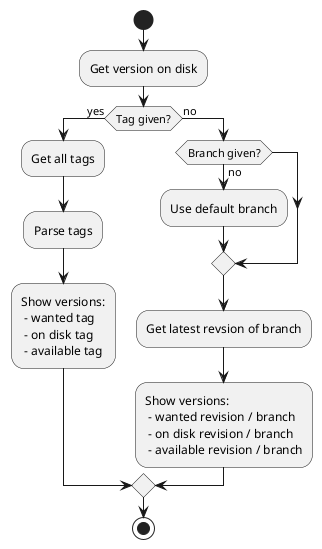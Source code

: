 @startuml
start

skinparam monochrome true
skinparam defaultFontName Frutiger

:Get version on disk;

if (Tag given?) then (yes)
  :Get all tags;
  :Parse tags;
  :Show versions:
   - wanted tag
   - on disk tag
   - available tag;
else (no)
  if (Branch given?) then (no)
    :Use default branch;
  endif

  :Get latest revsion of branch;
  :Show versions:
   - wanted revision / branch
   - on disk revision / branch
   - available revision / branch;
endif

stop
@enduml
